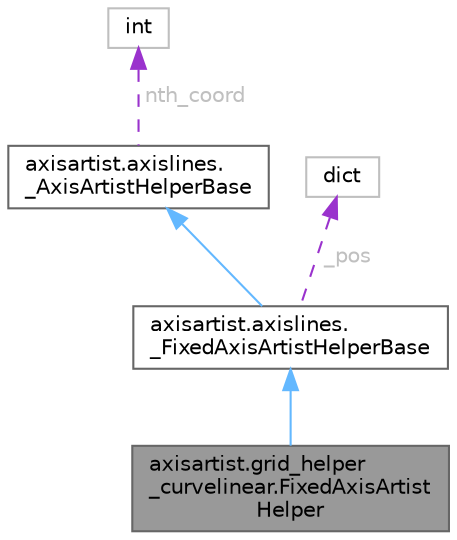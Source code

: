 digraph "axisartist.grid_helper_curvelinear.FixedAxisArtistHelper"
{
 // LATEX_PDF_SIZE
  bgcolor="transparent";
  edge [fontname=Helvetica,fontsize=10,labelfontname=Helvetica,labelfontsize=10];
  node [fontname=Helvetica,fontsize=10,shape=box,height=0.2,width=0.4];
  Node1 [id="Node000001",label="axisartist.grid_helper\l_curvelinear.FixedAxisArtist\lHelper",height=0.2,width=0.4,color="gray40", fillcolor="grey60", style="filled", fontcolor="black",tooltip=" "];
  Node2 -> Node1 [id="edge5_Node000001_Node000002",dir="back",color="steelblue1",style="solid",tooltip=" "];
  Node2 [id="Node000002",label="axisartist.axislines.\l_FixedAxisArtistHelperBase",height=0.2,width=0.4,color="gray40", fillcolor="white", style="filled",URL="$d0/dbf/classaxisartist_1_1axislines_1_1__FixedAxisArtistHelperBase.html",tooltip=" "];
  Node3 -> Node2 [id="edge6_Node000002_Node000003",dir="back",color="steelblue1",style="solid",tooltip=" "];
  Node3 [id="Node000003",label="axisartist.axislines.\l_AxisArtistHelperBase",height=0.2,width=0.4,color="gray40", fillcolor="white", style="filled",URL="$dc/d29/classaxisartist_1_1axislines_1_1__AxisArtistHelperBase.html",tooltip=" "];
  Node4 -> Node3 [id="edge7_Node000003_Node000004",dir="back",color="darkorchid3",style="dashed",tooltip=" ",label=" nth_coord",fontcolor="grey" ];
  Node4 [id="Node000004",label="int",height=0.2,width=0.4,color="grey75", fillcolor="white", style="filled",tooltip=" "];
  Node5 -> Node2 [id="edge8_Node000002_Node000005",dir="back",color="darkorchid3",style="dashed",tooltip=" ",label=" _pos",fontcolor="grey" ];
  Node5 [id="Node000005",label="dict",height=0.2,width=0.4,color="grey75", fillcolor="white", style="filled",tooltip=" "];
}
